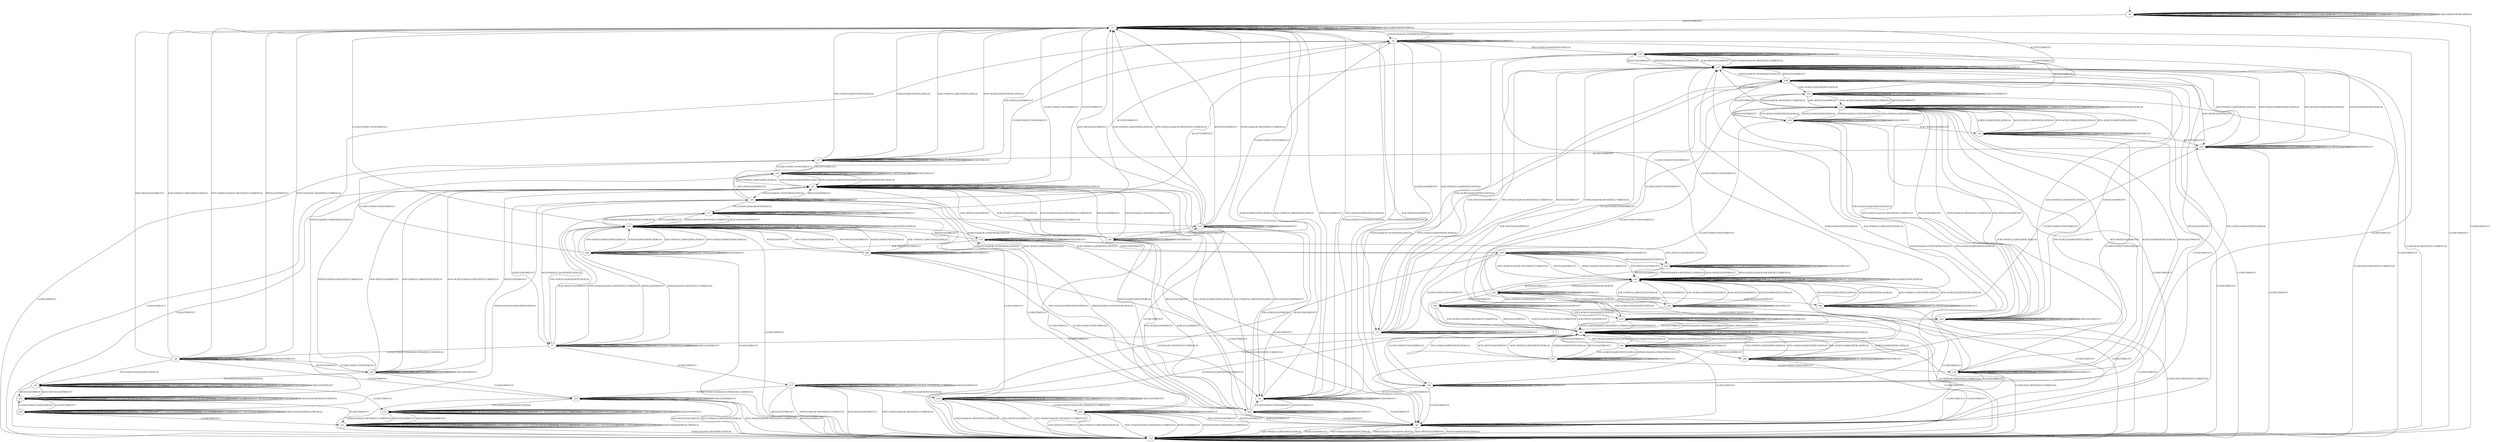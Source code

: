 digraph h13 {
s0 [label="s0"];
s1 [label="s1"];
s12 [label="s12"];
s2 [label="s2"];
s21 [label="s21"];
s3 [label="s3"];
s4 [label="s4"];
s5 [label="s5"];
s6 [label="s6"];
s16 [label="s16"];
s36 [label="s36"];
s7 [label="s7"];
s22 [label="s22"];
s23 [label="s23"];
s27 [label="s27"];
s8 [label="s8"];
s13 [label="s13"];
s17 [label="s17"];
s28 [label="s28"];
s37 [label="s37"];
s9 [label="s9"];
s14 [label="s14"];
s18 [label="s18"];
s19 [label="s19"];
s24 [label="s24"];
s29 [label="s29"];
s30 [label="s30"];
s31 [label="s31"];
s38 [label="s38"];
s51 [label="s51"];
s10 [label="s10"];
s15 [label="s15"];
s20 [label="s20"];
s26 [label="s26"];
s32 [label="s32"];
s39 [label="s39"];
s40 [label="s40"];
s49 [label="s49"];
s52 [label="s52"];
s11 [label="s11"];
s25 [label="s25"];
s33 [label="s33"];
s41 [label="s41"];
s34 [label="s34"];
s35 [label="s35"];
s42 [label="s42"];
s43 [label="s43"];
s44 [label="s44"];
s50 [label="s50"];
s53 [label="s53"];
s45 [label="s45"];
s46 [label="s46"];
s47 [label="s47"];
s48 [label="s48"];
s0 -> s0 [label="CLOSECONNECTION/TIMEOUT"];
s0 -> s0 [label="ACK+PSH(V,V,1)/RST(ZERO,ZERO,0)"];
s0 -> s0 [label="SYN+ACK(V,V,0)/RST(ZERO,ZERO,0)"];
s0 -> s0 [label="RST(V,V,0)/TIMEOUT"];
s0 -> s0 [label="ACCEPT/TIMEOUT"];
s0 -> s0 [label="FIN+ACK(V,V,0)/RST(ZERO,ZERO,0)"];
s0 -> s1 [label="LISTEN/TIMEOUT"];
s0 -> s0 [label="SYN(V,V,0)/ACK+RST(ZERO,NEXT,0)"];
s0 -> s0 [label="RCV/TIMEOUT"];
s0 -> s0 [label="ACK+RST(V,V,0)/TIMEOUT"];
s0 -> s12 [label="CLOSE/TIMEOUT"];
s0 -> s0 [label="SEND/TIMEOUT"];
s0 -> s0 [label="ACK(V,V,0)/RST(ZERO,ZERO,0)"];
s1 -> s1 [label="CLOSECONNECTION/TIMEOUT"];
s1 -> s1 [label="ACK+PSH(V,V,1)/RST(ZERO,ZERO,0)"];
s1 -> s1 [label="SYN+ACK(V,V,0)/RST(ZERO,ZERO,0)"];
s1 -> s1 [label="RST(V,V,0)/TIMEOUT"];
s1 -> s21 [label="ACCEPT/TIMEOUT"];
s1 -> s1 [label="FIN+ACK(V,V,0)/RST(ZERO,ZERO,0)"];
s1 -> s1 [label="LISTEN/TIMEOUT"];
s1 -> s2 [label="SYN(V,V,0)/ACK+SYN(FRESH,NEXT,0)"];
s1 -> s1 [label="RCV/TIMEOUT"];
s1 -> s1 [label="ACK+RST(V,V,0)/TIMEOUT"];
s1 -> s12 [label="CLOSE/TIMEOUT"];
s1 -> s1 [label="SEND/TIMEOUT"];
s1 -> s1 [label="ACK(V,V,0)/RST(ZERO,ZERO,0)"];
s12 -> s12 [label="CLOSECONNECTION/TIMEOUT"];
s12 -> s12 [label="ACK+PSH(V,V,1)/RST(ZERO,ZERO,0)"];
s12 -> s12 [label="SYN+ACK(V,V,0)/RST(ZERO,ZERO,0)"];
s12 -> s12 [label="RST(V,V,0)/TIMEOUT"];
s12 -> s12 [label="ACCEPT/TIMEOUT"];
s12 -> s12 [label="FIN+ACK(V,V,0)/RST(ZERO,ZERO,0)"];
s12 -> s12 [label="LISTEN/TIMEOUT"];
s12 -> s12 [label="SYN(V,V,0)/ACK+RST(ZERO,NEXT,0)"];
s12 -> s12 [label="RCV/TIMEOUT"];
s12 -> s12 [label="ACK+RST(V,V,0)/TIMEOUT"];
s12 -> s12 [label="CLOSE/TIMEOUT"];
s12 -> s12 [label="SEND/TIMEOUT"];
s12 -> s12 [label="ACK(V,V,0)/RST(ZERO,ZERO,0)"];
s2 -> s2 [label="CLOSECONNECTION/TIMEOUT"];
s2 -> s3 [label="ACK+PSH(V,V,1)/ACK(NEXT,NEXT,0)"];
s2 -> s4 [label="SYN+ACK(V,V,0)/RST(NEXT,ZERO,0)"];
s2 -> s1 [label="RST(V,V,0)/TIMEOUT"];
s2 -> s16 [label="ACCEPT/TIMEOUT"];
s2 -> s36 [label="FIN+ACK(V,V,0)/ACK(NEXT,NEXT,0)"];
s2 -> s2 [label="LISTEN/TIMEOUT"];
s2 -> s2 [label="SYN(V,V,0)/TIMEOUT"];
s2 -> s2 [label="RCV/TIMEOUT"];
s2 -> s5 [label="ACK+RST(V,V,0)/TIMEOUT"];
s2 -> s6 [label="CLOSE/TIMEOUT"];
s2 -> s2 [label="SEND/TIMEOUT"];
s2 -> s3 [label="ACK(V,V,0)/TIMEOUT"];
s21 -> s1 [label="CLOSECONNECTION/TIMEOUT"];
s21 -> s21 [label="ACK+PSH(V,V,1)/RST(ZERO,ZERO,0)"];
s21 -> s21 [label="SYN+ACK(V,V,0)/RST(ZERO,ZERO,0)"];
s21 -> s21 [label="RST(V,V,0)/TIMEOUT"];
s21 -> s21 [label="ACCEPT/TIMEOUT"];
s21 -> s21 [label="FIN+ACK(V,V,0)/RST(ZERO,ZERO,0)"];
s21 -> s21 [label="LISTEN/TIMEOUT"];
s21 -> s16 [label="SYN(V,V,0)/ACK+SYN(FRESH,NEXT,0)"];
s21 -> s21 [label="RCV/TIMEOUT"];
s21 -> s21 [label="ACK+RST(V,V,0)/TIMEOUT"];
s21 -> s12 [label="CLOSE/TIMEOUT"];
s21 -> s21 [label="SEND/TIMEOUT"];
s21 -> s21 [label="ACK(V,V,0)/RST(ZERO,ZERO,0)"];
s3 -> s3 [label="CLOSECONNECTION/TIMEOUT"];
s3 -> s3 [label="ACK+PSH(V,V,1)/ACK(NEXT,NEXT,0)"];
s3 -> s27 [label="SYN+ACK(V,V,0)/ACK+RST(NEXT,CURRENT,0)"];
s3 -> s27 [label="RST(V,V,0)/TIMEOUT"];
s3 -> s7 [label="ACCEPT/TIMEOUT"];
s3 -> s36 [label="FIN+ACK(V,V,0)/ACK(NEXT,NEXT,0)"];
s3 -> s3 [label="LISTEN/TIMEOUT"];
s3 -> s27 [label="SYN(V,V,0)/ACK+RST(NEXT,CURRENT,0)"];
s3 -> s3 [label="RCV/TIMEOUT"];
s3 -> s27 [label="ACK+RST(V,V,0)/TIMEOUT"];
s3 -> s12 [label="CLOSE/ACK+RST(NEXT,CURRENT,0)"];
s3 -> s3 [label="SEND/TIMEOUT"];
s3 -> s3 [label="ACK(V,V,0)/TIMEOUT"];
s4 -> s4 [label="CLOSECONNECTION/TIMEOUT"];
s4 -> s1 [label="ACK+PSH(V,V,1)/RST(NEXT,ZERO,0)"];
s4 -> s4 [label="SYN+ACK(V,V,0)/RST(NEXT,ZERO,0)"];
s4 -> s1 [label="RST(V,V,0)/TIMEOUT"];
s4 -> s22 [label="ACCEPT/TIMEOUT"];
s4 -> s1 [label="FIN+ACK(V,V,0)/RST(NEXT,ZERO,0)"];
s4 -> s4 [label="LISTEN/TIMEOUT"];
s4 -> s2 [label="SYN(V,V,0)/ACK+SYN(FRESH,NEXT,0)"];
s4 -> s4 [label="RCV/TIMEOUT"];
s4 -> s1 [label="ACK+RST(V,V,0)/TIMEOUT"];
s4 -> s6 [label="CLOSE/TIMEOUT"];
s4 -> s4 [label="SEND/TIMEOUT"];
s4 -> s1 [label="ACK(V,V,0)/RST(NEXT,ZERO,0)"];
s5 -> s5 [label="CLOSECONNECTION/TIMEOUT"];
s5 -> s1 [label="ACK+PSH(V,V,1)/RST(ZERO,ZERO,0)"];
s5 -> s1 [label="SYN+ACK(V,V,0)/RST(ZERO,ZERO,0)"];
s5 -> s5 [label="RST(V,V,0)/TIMEOUT"];
s5 -> s23 [label="ACCEPT/TIMEOUT"];
s5 -> s1 [label="FIN+ACK(V,V,0)/RST(ZERO,ZERO,0)"];
s5 -> s5 [label="LISTEN/TIMEOUT"];
s5 -> s5 [label="SYN(V,V,0)/TIMEOUT"];
s5 -> s5 [label="RCV/TIMEOUT"];
s5 -> s5 [label="ACK+RST(V,V,0)/TIMEOUT"];
s5 -> s12 [label="CLOSE/TIMEOUT"];
s5 -> s5 [label="SEND/TIMEOUT"];
s5 -> s1 [label="ACK(V,V,0)/RST(ZERO,ZERO,0)"];
s6 -> s6 [label="CLOSECONNECTION/TIMEOUT"];
s6 -> s12 [label="ACK+PSH(V,V,1)/RST(NEXT,ZERO,0)"];
s6 -> s6 [label="SYN+ACK(V,V,0)/RST(NEXT,ZERO,0)"];
s6 -> s12 [label="RST(V,V,0)/TIMEOUT"];
s6 -> s6 [label="ACCEPT/TIMEOUT"];
s6 -> s12 [label="FIN+ACK(V,V,0)/RST(NEXT,ZERO,0)"];
s6 -> s6 [label="LISTEN/TIMEOUT"];
s6 -> s12 [label="SYN(V,V,0)/ACK+RST(ZERO,NEXT,0)"];
s6 -> s6 [label="RCV/TIMEOUT"];
s6 -> s12 [label="ACK+RST(V,V,0)/TIMEOUT"];
s6 -> s6 [label="CLOSE/TIMEOUT"];
s6 -> s6 [label="SEND/TIMEOUT"];
s6 -> s12 [label="ACK(V,V,0)/RST(NEXT,ZERO,0)"];
s16 -> s2 [label="CLOSECONNECTION/TIMEOUT"];
s16 -> s7 [label="ACK+PSH(V,V,1)/ACK(NEXT,NEXT,0)"];
s16 -> s22 [label="SYN+ACK(V,V,0)/RST(NEXT,ZERO,0)"];
s16 -> s21 [label="RST(V,V,0)/TIMEOUT"];
s16 -> s16 [label="ACCEPT/TIMEOUT"];
s16 -> s17 [label="FIN+ACK(V,V,0)/ACK(NEXT,NEXT,0)"];
s16 -> s16 [label="LISTEN/TIMEOUT"];
s16 -> s16 [label="SYN(V,V,0)/TIMEOUT"];
s16 -> s16 [label="RCV/TIMEOUT"];
s16 -> s23 [label="ACK+RST(V,V,0)/TIMEOUT"];
s16 -> s6 [label="CLOSE/TIMEOUT"];
s16 -> s16 [label="SEND/TIMEOUT"];
s16 -> s7 [label="ACK(V,V,0)/TIMEOUT"];
s36 -> s36 [label="CLOSECONNECTION/TIMEOUT"];
s36 -> s36 [label="ACK+PSH(V,V,1)/ACK(NEXT,NEXT,0)"];
s36 -> s27 [label="SYN+ACK(V,V,0)/ACK+RST(NEXT,CURRENT,0)"];
s36 -> s27 [label="RST(V,V,0)/TIMEOUT"];
s36 -> s17 [label="ACCEPT/TIMEOUT"];
s36 -> s36 [label="FIN+ACK(V,V,0)/ACK(NEXT,NEXT,0)"];
s36 -> s36 [label="LISTEN/TIMEOUT"];
s36 -> s27 [label="SYN(V,V,0)/ACK+RST(NEXT,CURRENT,0)"];
s36 -> s36 [label="RCV/TIMEOUT"];
s36 -> s27 [label="ACK+RST(V,V,0)/TIMEOUT"];
s36 -> s12 [label="CLOSE/ACK+RST(NEXT,CURRENT,0)"];
s36 -> s36 [label="SEND/TIMEOUT"];
s36 -> s36 [label="ACK(V,V,0)/TIMEOUT"];
s7 -> s8 [label="CLOSECONNECTION/ACK+FIN(NEXT,CURRENT,0)"];
s7 -> s7 [label="ACK+PSH(V,V,1)/ACK(NEXT,NEXT,0)"];
s7 -> s37 [label="SYN+ACK(V,V,0)/ACK+RST(NEXT,CURRENT,0)"];
s7 -> s37 [label="RST(V,V,0)/TIMEOUT"];
s7 -> s7 [label="ACCEPT/TIMEOUT"];
s7 -> s17 [label="FIN+ACK(V,V,0)/ACK(NEXT,NEXT,0)"];
s7 -> s7 [label="LISTEN/TIMEOUT"];
s7 -> s37 [label="SYN(V,V,0)/ACK+RST(NEXT,CURRENT,0)"];
s7 -> s7 [label="RCV/TIMEOUT"];
s7 -> s37 [label="ACK+RST(V,V,0)/TIMEOUT"];
s7 -> s13 [label="CLOSE/TIMEOUT"];
s7 -> s7 [label="SEND/ACK+PSH(NEXT,CURRENT,1)"];
s7 -> s7 [label="ACK(V,V,0)/TIMEOUT"];
s22 -> s4 [label="CLOSECONNECTION/TIMEOUT"];
s22 -> s21 [label="ACK+PSH(V,V,1)/RST(NEXT,ZERO,0)"];
s22 -> s22 [label="SYN+ACK(V,V,0)/RST(NEXT,ZERO,0)"];
s22 -> s21 [label="RST(V,V,0)/TIMEOUT"];
s22 -> s22 [label="ACCEPT/TIMEOUT"];
s22 -> s21 [label="FIN+ACK(V,V,0)/RST(NEXT,ZERO,0)"];
s22 -> s22 [label="LISTEN/TIMEOUT"];
s22 -> s16 [label="SYN(V,V,0)/ACK+SYN(FRESH,NEXT,0)"];
s22 -> s22 [label="RCV/TIMEOUT"];
s22 -> s21 [label="ACK+RST(V,V,0)/TIMEOUT"];
s22 -> s6 [label="CLOSE/TIMEOUT"];
s22 -> s22 [label="SEND/TIMEOUT"];
s22 -> s21 [label="ACK(V,V,0)/RST(NEXT,ZERO,0)"];
s23 -> s5 [label="CLOSECONNECTION/TIMEOUT"];
s23 -> s21 [label="ACK+PSH(V,V,1)/RST(ZERO,ZERO,0)"];
s23 -> s21 [label="SYN+ACK(V,V,0)/RST(ZERO,ZERO,0)"];
s23 -> s23 [label="RST(V,V,0)/TIMEOUT"];
s23 -> s23 [label="ACCEPT/TIMEOUT"];
s23 -> s21 [label="FIN+ACK(V,V,0)/RST(ZERO,ZERO,0)"];
s23 -> s23 [label="LISTEN/TIMEOUT"];
s23 -> s23 [label="SYN(V,V,0)/TIMEOUT"];
s23 -> s23 [label="RCV/TIMEOUT"];
s23 -> s23 [label="ACK+RST(V,V,0)/TIMEOUT"];
s23 -> s12 [label="CLOSE/TIMEOUT"];
s23 -> s23 [label="SEND/TIMEOUT"];
s23 -> s21 [label="ACK(V,V,0)/RST(ZERO,ZERO,0)"];
s27 -> s27 [label="CLOSECONNECTION/TIMEOUT"];
s27 -> s27 [label="ACK+PSH(V,V,1)/RST(ZERO,ZERO,0)"];
s27 -> s27 [label="SYN+ACK(V,V,0)/RST(ZERO,ZERO,0)"];
s27 -> s27 [label="RST(V,V,0)/TIMEOUT"];
s27 -> s1 [label="ACCEPT/TIMEOUT"];
s27 -> s27 [label="FIN+ACK(V,V,0)/RST(ZERO,ZERO,0)"];
s27 -> s27 [label="LISTEN/TIMEOUT"];
s27 -> s28 [label="SYN(V,V,0)/ACK+SYN(FRESH,NEXT,0)"];
s27 -> s27 [label="RCV/TIMEOUT"];
s27 -> s27 [label="ACK+RST(V,V,0)/TIMEOUT"];
s27 -> s12 [label="CLOSE/TIMEOUT"];
s27 -> s27 [label="SEND/TIMEOUT"];
s27 -> s27 [label="ACK(V,V,0)/RST(ZERO,ZERO,0)"];
s8 -> s8 [label="CLOSECONNECTION/TIMEOUT"];
s8 -> s1 [label="ACK+PSH(V,V,1)/RST(NEXT,ZERO,0)"];
s8 -> s1 [label="SYN+ACK(V,V,0)/ACK+RST(NEXT,CURRENT,0)"];
s8 -> s1 [label="RST(V,V,0)/TIMEOUT"];
s8 -> s24 [label="ACCEPT/TIMEOUT"];
s8 -> s9 [label="FIN+ACK(V,V,0)/ACK(NEXT,NEXT,0)"];
s8 -> s8 [label="LISTEN/TIMEOUT"];
s8 -> s1 [label="SYN(V,V,0)/ACK+RST(NEXT,CURRENT,0)"];
s8 -> s8 [label="RCV/TIMEOUT"];
s8 -> s1 [label="ACK+RST(V,V,0)/TIMEOUT"];
s8 -> s14 [label="CLOSE/TIMEOUT"];
s8 -> s8 [label="SEND/TIMEOUT"];
s8 -> s8 [label="ACK(V,V,0)/TIMEOUT"];
s13 -> s14 [label="CLOSECONNECTION/ACK+FIN(NEXT,CURRENT,0)"];
s13 -> s13 [label="ACK+PSH(V,V,1)/ACK(NEXT,NEXT,0)"];
s13 -> s12 [label="SYN+ACK(V,V,0)/ACK+RST(NEXT,CURRENT,0)"];
s13 -> s12 [label="RST(V,V,0)/TIMEOUT"];
s13 -> s13 [label="ACCEPT/TIMEOUT"];
s13 -> s18 [label="FIN+ACK(V,V,0)/ACK(NEXT,NEXT,0)"];
s13 -> s13 [label="LISTEN/TIMEOUT"];
s13 -> s12 [label="SYN(V,V,0)/ACK+RST(NEXT,CURRENT,0)"];
s13 -> s13 [label="RCV/TIMEOUT"];
s13 -> s12 [label="ACK+RST(V,V,0)/TIMEOUT"];
s13 -> s13 [label="CLOSE/TIMEOUT"];
s13 -> s13 [label="SEND/ACK+PSH(NEXT,CURRENT,1)"];
s13 -> s13 [label="ACK(V,V,0)/TIMEOUT"];
s17 -> s19 [label="CLOSECONNECTION/ACK+FIN(NEXT,CURRENT,0)"];
s17 -> s17 [label="ACK+PSH(V,V,1)/ACK(NEXT,NEXT,0)"];
s17 -> s37 [label="SYN+ACK(V,V,0)/ACK+RST(NEXT,CURRENT,0)"];
s17 -> s37 [label="RST(V,V,0)/TIMEOUT"];
s17 -> s17 [label="ACCEPT/TIMEOUT"];
s17 -> s17 [label="FIN+ACK(V,V,0)/ACK(NEXT,NEXT,0)"];
s17 -> s17 [label="LISTEN/TIMEOUT"];
s17 -> s37 [label="SYN(V,V,0)/ACK+RST(NEXT,CURRENT,0)"];
s17 -> s17 [label="RCV/TIMEOUT"];
s17 -> s37 [label="ACK+RST(V,V,0)/TIMEOUT"];
s17 -> s18 [label="CLOSE/TIMEOUT"];
s17 -> s17 [label="SEND/ACK+PSH(NEXT,CURRENT,1)"];
s17 -> s17 [label="ACK(V,V,0)/TIMEOUT"];
s28 -> s28 [label="CLOSECONNECTION/TIMEOUT"];
s28 -> s29 [label="ACK+PSH(V,V,1)/ACK(NEXT,NEXT,0)"];
s28 -> s30 [label="SYN+ACK(V,V,0)/RST(NEXT,ZERO,0)"];
s28 -> s27 [label="RST(V,V,0)/TIMEOUT"];
s28 -> s2 [label="ACCEPT/TIMEOUT"];
s28 -> s51 [label="FIN+ACK(V,V,0)/ACK(NEXT,NEXT,0)"];
s28 -> s28 [label="LISTEN/TIMEOUT"];
s28 -> s28 [label="SYN(V,V,0)/TIMEOUT"];
s28 -> s28 [label="RCV/TIMEOUT"];
s28 -> s31 [label="ACK+RST(V,V,0)/TIMEOUT"];
s28 -> s6 [label="CLOSE/TIMEOUT"];
s28 -> s28 [label="SEND/TIMEOUT"];
s28 -> s29 [label="ACK(V,V,0)/TIMEOUT"];
s37 -> s1 [label="CLOSECONNECTION/TIMEOUT"];
s37 -> s37 [label="ACK+PSH(V,V,1)/RST(ZERO,ZERO,0)"];
s37 -> s37 [label="SYN+ACK(V,V,0)/RST(ZERO,ZERO,0)"];
s37 -> s37 [label="RST(V,V,0)/TIMEOUT"];
s37 -> s37 [label="ACCEPT/TIMEOUT"];
s37 -> s37 [label="FIN+ACK(V,V,0)/RST(ZERO,ZERO,0)"];
s37 -> s37 [label="LISTEN/TIMEOUT"];
s37 -> s38 [label="SYN(V,V,0)/ACK+SYN(FRESH,NEXT,0)"];
s37 -> s37 [label="RCV/TIMEOUT"];
s37 -> s37 [label="ACK+RST(V,V,0)/TIMEOUT"];
s37 -> s12 [label="CLOSE/TIMEOUT"];
s37 -> s37 [label="SEND/TIMEOUT"];
s37 -> s37 [label="ACK(V,V,0)/RST(ZERO,ZERO,0)"];
s9 -> s9 [label="CLOSECONNECTION/TIMEOUT"];
s9 -> s9 [label="ACK+PSH(V,V,1)/ACK(NEXT,CURRENT,0)"];
s9 -> s9 [label="SYN+ACK(V,V,0)/ACK(NEXT,CURRENT,0)"];
s9 -> s10 [label="RST(V,V,0)/TIMEOUT"];
s9 -> s9 [label="ACCEPT/TIMEOUT"];
s9 -> s9 [label="FIN+ACK(V,V,0)/ACK(NEXT,CURRENT,0)"];
s9 -> s9 [label="LISTEN/TIMEOUT"];
s9 -> s9 [label="SYN(V,V,0)/TIMEOUT"];
s9 -> s9 [label="RCV/TIMEOUT"];
s9 -> s10 [label="ACK+RST(V,V,0)/TIMEOUT"];
s9 -> s15 [label="CLOSE/TIMEOUT"];
s9 -> s9 [label="SEND/TIMEOUT"];
s9 -> s9 [label="ACK(V,V,0)/TIMEOUT"];
s14 -> s14 [label="CLOSECONNECTION/TIMEOUT"];
s14 -> s12 [label="ACK+PSH(V,V,1)/RST(NEXT,ZERO,0)"];
s14 -> s12 [label="SYN+ACK(V,V,0)/ACK+RST(NEXT,CURRENT,0)"];
s14 -> s12 [label="RST(V,V,0)/TIMEOUT"];
s14 -> s14 [label="ACCEPT/TIMEOUT"];
s14 -> s15 [label="FIN+ACK(V,V,0)/ACK(NEXT,NEXT,0)"];
s14 -> s14 [label="LISTEN/TIMEOUT"];
s14 -> s12 [label="SYN(V,V,0)/ACK+RST(NEXT,CURRENT,0)"];
s14 -> s14 [label="RCV/TIMEOUT"];
s14 -> s12 [label="ACK+RST(V,V,0)/TIMEOUT"];
s14 -> s14 [label="CLOSE/TIMEOUT"];
s14 -> s14 [label="SEND/TIMEOUT"];
s14 -> s14 [label="ACK(V,V,0)/TIMEOUT"];
s18 -> s20 [label="CLOSECONNECTION/ACK+FIN(NEXT,CURRENT,0)"];
s18 -> s18 [label="ACK+PSH(V,V,1)/ACK(NEXT,NEXT,0)"];
s18 -> s12 [label="SYN+ACK(V,V,0)/ACK+RST(NEXT,CURRENT,0)"];
s18 -> s12 [label="RST(V,V,0)/TIMEOUT"];
s18 -> s18 [label="ACCEPT/TIMEOUT"];
s18 -> s18 [label="FIN+ACK(V,V,0)/ACK(NEXT,NEXT,0)"];
s18 -> s18 [label="LISTEN/TIMEOUT"];
s18 -> s12 [label="SYN(V,V,0)/ACK+RST(NEXT,CURRENT,0)"];
s18 -> s18 [label="RCV/TIMEOUT"];
s18 -> s12 [label="ACK+RST(V,V,0)/TIMEOUT"];
s18 -> s18 [label="CLOSE/TIMEOUT"];
s18 -> s18 [label="SEND/ACK+PSH(NEXT,CURRENT,1)"];
s18 -> s18 [label="ACK(V,V,0)/TIMEOUT"];
s19 -> s19 [label="CLOSECONNECTION/TIMEOUT"];
s19 -> s1 [label="ACK+PSH(V,V,1)/RST(NEXT,ZERO,0)"];
s19 -> s1 [label="SYN+ACK(V,V,0)/ACK+RST(NEXT,CURRENT,0)"];
s19 -> s1 [label="RST(V,V,0)/TIMEOUT"];
s19 -> s26 [label="ACCEPT/TIMEOUT"];
s19 -> s4 [label="FIN+ACK(V,V,0)/TIMEOUT"];
s19 -> s19 [label="LISTEN/TIMEOUT"];
s19 -> s1 [label="SYN(V,V,0)/ACK+RST(NEXT,CURRENT,0)"];
s19 -> s19 [label="RCV/TIMEOUT"];
s19 -> s1 [label="ACK+RST(V,V,0)/TIMEOUT"];
s19 -> s20 [label="CLOSE/TIMEOUT"];
s19 -> s19 [label="SEND/TIMEOUT"];
s19 -> s4 [label="ACK(V,V,0)/TIMEOUT"];
s24 -> s8 [label="CLOSECONNECTION/TIMEOUT"];
s24 -> s21 [label="ACK+PSH(V,V,1)/RST(NEXT,ZERO,0)"];
s24 -> s21 [label="SYN+ACK(V,V,0)/ACK+RST(NEXT,CURRENT,0)"];
s24 -> s21 [label="RST(V,V,0)/TIMEOUT"];
s24 -> s24 [label="ACCEPT/TIMEOUT"];
s24 -> s9 [label="FIN+ACK(V,V,0)/ACK(NEXT,NEXT,0)"];
s24 -> s24 [label="LISTEN/TIMEOUT"];
s24 -> s21 [label="SYN(V,V,0)/ACK+RST(NEXT,CURRENT,0)"];
s24 -> s24 [label="RCV/TIMEOUT"];
s24 -> s21 [label="ACK+RST(V,V,0)/TIMEOUT"];
s24 -> s14 [label="CLOSE/TIMEOUT"];
s24 -> s24 [label="SEND/TIMEOUT"];
s24 -> s24 [label="ACK(V,V,0)/TIMEOUT"];
s29 -> s29 [label="CLOSECONNECTION/TIMEOUT"];
s29 -> s29 [label="ACK+PSH(V,V,1)/ACK(NEXT,NEXT,0)"];
s29 -> s32 [label="SYN+ACK(V,V,0)/ACK+RST(NEXT,CURRENT,0)"];
s29 -> s32 [label="RST(V,V,0)/TIMEOUT"];
s29 -> s3 [label="ACCEPT/TIMEOUT"];
s29 -> s51 [label="FIN+ACK(V,V,0)/ACK(NEXT,NEXT,0)"];
s29 -> s29 [label="LISTEN/TIMEOUT"];
s29 -> s32 [label="SYN(V,V,0)/ACK+RST(NEXT,CURRENT,0)"];
s29 -> s29 [label="RCV/TIMEOUT"];
s29 -> s32 [label="ACK+RST(V,V,0)/TIMEOUT"];
s29 -> s12 [label="CLOSE/ACK+RST(NEXT,CURRENT,0)"];
s29 -> s29 [label="SEND/TIMEOUT"];
s29 -> s29 [label="ACK(V,V,0)/TIMEOUT"];
s30 -> s30 [label="CLOSECONNECTION/TIMEOUT"];
s30 -> s27 [label="ACK+PSH(V,V,1)/RST(NEXT,ZERO,0)"];
s30 -> s30 [label="SYN+ACK(V,V,0)/RST(NEXT,ZERO,0)"];
s30 -> s27 [label="RST(V,V,0)/TIMEOUT"];
s30 -> s4 [label="ACCEPT/TIMEOUT"];
s30 -> s27 [label="FIN+ACK(V,V,0)/RST(NEXT,ZERO,0)"];
s30 -> s30 [label="LISTEN/TIMEOUT"];
s30 -> s28 [label="SYN(V,V,0)/ACK+SYN(FRESH,NEXT,0)"];
s30 -> s30 [label="RCV/TIMEOUT"];
s30 -> s27 [label="ACK+RST(V,V,0)/TIMEOUT"];
s30 -> s6 [label="CLOSE/TIMEOUT"];
s30 -> s30 [label="SEND/TIMEOUT"];
s30 -> s27 [label="ACK(V,V,0)/RST(NEXT,ZERO,0)"];
s31 -> s31 [label="CLOSECONNECTION/TIMEOUT"];
s31 -> s27 [label="ACK+PSH(V,V,1)/RST(ZERO,ZERO,0)"];
s31 -> s27 [label="SYN+ACK(V,V,0)/RST(ZERO,ZERO,0)"];
s31 -> s31 [label="RST(V,V,0)/TIMEOUT"];
s31 -> s5 [label="ACCEPT/TIMEOUT"];
s31 -> s27 [label="FIN+ACK(V,V,0)/RST(ZERO,ZERO,0)"];
s31 -> s31 [label="LISTEN/TIMEOUT"];
s31 -> s31 [label="SYN(V,V,0)/TIMEOUT"];
s31 -> s31 [label="RCV/TIMEOUT"];
s31 -> s31 [label="ACK+RST(V,V,0)/TIMEOUT"];
s31 -> s12 [label="CLOSE/TIMEOUT"];
s31 -> s31 [label="SEND/TIMEOUT"];
s31 -> s27 [label="ACK(V,V,0)/RST(ZERO,ZERO,0)"];
s38 -> s2 [label="CLOSECONNECTION/TIMEOUT"];
s38 -> s39 [label="ACK+PSH(V,V,1)/ACK(NEXT,NEXT,0)"];
s38 -> s40 [label="SYN+ACK(V,V,0)/RST(NEXT,ZERO,0)"];
s38 -> s37 [label="RST(V,V,0)/TIMEOUT"];
s38 -> s38 [label="ACCEPT/TIMEOUT"];
s38 -> s52 [label="FIN+ACK(V,V,0)/ACK(NEXT,NEXT,0)"];
s38 -> s38 [label="LISTEN/TIMEOUT"];
s38 -> s38 [label="SYN(V,V,0)/TIMEOUT"];
s38 -> s38 [label="RCV/TIMEOUT"];
s38 -> s49 [label="ACK+RST(V,V,0)/TIMEOUT"];
s38 -> s6 [label="CLOSE/TIMEOUT"];
s38 -> s38 [label="SEND/TIMEOUT"];
s38 -> s39 [label="ACK(V,V,0)/TIMEOUT"];
s51 -> s51 [label="CLOSECONNECTION/TIMEOUT"];
s51 -> s51 [label="ACK+PSH(V,V,1)/ACK(NEXT,NEXT,0)"];
s51 -> s32 [label="SYN+ACK(V,V,0)/ACK+RST(NEXT,CURRENT,0)"];
s51 -> s32 [label="RST(V,V,0)/TIMEOUT"];
s51 -> s36 [label="ACCEPT/TIMEOUT"];
s51 -> s51 [label="FIN+ACK(V,V,0)/ACK(NEXT,NEXT,0)"];
s51 -> s51 [label="LISTEN/TIMEOUT"];
s51 -> s32 [label="SYN(V,V,0)/ACK+RST(NEXT,CURRENT,0)"];
s51 -> s51 [label="RCV/TIMEOUT"];
s51 -> s32 [label="ACK+RST(V,V,0)/TIMEOUT"];
s51 -> s12 [label="CLOSE/ACK+RST(NEXT,CURRENT,0)"];
s51 -> s51 [label="SEND/TIMEOUT"];
s51 -> s51 [label="ACK(V,V,0)/TIMEOUT"];
s10 -> s10 [label="CLOSECONNECTION/TIMEOUT"];
s10 -> s10 [label="ACK+PSH(V,V,1)/ACK(FRESH,FRESH,0)"];
s10 -> s10 [label="SYN+ACK(V,V,0)/ACK(FRESH,FRESH,0)"];
s10 -> s10 [label="RST(V,V,0)/TIMEOUT"];
s10 -> s25 [label="ACCEPT/TIMEOUT"];
s10 -> s10 [label="FIN+ACK(V,V,0)/ACK(FRESH,FRESH,0)"];
s10 -> s10 [label="LISTEN/TIMEOUT"];
s10 -> s2 [label="SYN(V,V,0)/ACK+SYN(FRESH,NEXT,0)"];
s10 -> s10 [label="RCV/TIMEOUT"];
s10 -> s10 [label="ACK+RST(V,V,0)/TIMEOUT"];
s10 -> s11 [label="CLOSE/TIMEOUT"];
s10 -> s10 [label="SEND/TIMEOUT"];
s10 -> s10 [label="ACK(V,V,0)/ACK(FRESH,FRESH,0)"];
s15 -> s15 [label="CLOSECONNECTION/TIMEOUT"];
s15 -> s15 [label="ACK+PSH(V,V,1)/ACK(NEXT,CURRENT,0)"];
s15 -> s15 [label="SYN+ACK(V,V,0)/ACK(NEXT,CURRENT,0)"];
s15 -> s11 [label="RST(V,V,0)/TIMEOUT"];
s15 -> s15 [label="ACCEPT/TIMEOUT"];
s15 -> s15 [label="FIN+ACK(V,V,0)/ACK(NEXT,CURRENT,0)"];
s15 -> s15 [label="LISTEN/TIMEOUT"];
s15 -> s15 [label="SYN(V,V,0)/TIMEOUT"];
s15 -> s15 [label="RCV/TIMEOUT"];
s15 -> s11 [label="ACK+RST(V,V,0)/TIMEOUT"];
s15 -> s15 [label="CLOSE/TIMEOUT"];
s15 -> s15 [label="SEND/TIMEOUT"];
s15 -> s15 [label="ACK(V,V,0)/TIMEOUT"];
s20 -> s20 [label="CLOSECONNECTION/TIMEOUT"];
s20 -> s12 [label="ACK+PSH(V,V,1)/RST(NEXT,ZERO,0)"];
s20 -> s12 [label="SYN+ACK(V,V,0)/ACK+RST(NEXT,CURRENT,0)"];
s20 -> s12 [label="RST(V,V,0)/TIMEOUT"];
s20 -> s20 [label="ACCEPT/TIMEOUT"];
s20 -> s6 [label="FIN+ACK(V,V,0)/TIMEOUT"];
s20 -> s20 [label="LISTEN/TIMEOUT"];
s20 -> s12 [label="SYN(V,V,0)/ACK+RST(NEXT,CURRENT,0)"];
s20 -> s20 [label="RCV/TIMEOUT"];
s20 -> s12 [label="ACK+RST(V,V,0)/TIMEOUT"];
s20 -> s20 [label="CLOSE/TIMEOUT"];
s20 -> s20 [label="SEND/TIMEOUT"];
s20 -> s6 [label="ACK(V,V,0)/TIMEOUT"];
s26 -> s19 [label="CLOSECONNECTION/TIMEOUT"];
s26 -> s21 [label="ACK+PSH(V,V,1)/RST(NEXT,ZERO,0)"];
s26 -> s21 [label="SYN+ACK(V,V,0)/ACK+RST(NEXT,CURRENT,0)"];
s26 -> s21 [label="RST(V,V,0)/TIMEOUT"];
s26 -> s26 [label="ACCEPT/TIMEOUT"];
s26 -> s22 [label="FIN+ACK(V,V,0)/TIMEOUT"];
s26 -> s26 [label="LISTEN/TIMEOUT"];
s26 -> s21 [label="SYN(V,V,0)/ACK+RST(NEXT,CURRENT,0)"];
s26 -> s26 [label="RCV/TIMEOUT"];
s26 -> s21 [label="ACK+RST(V,V,0)/TIMEOUT"];
s26 -> s20 [label="CLOSE/TIMEOUT"];
s26 -> s26 [label="SEND/TIMEOUT"];
s26 -> s22 [label="ACK(V,V,0)/TIMEOUT"];
s32 -> s32 [label="CLOSECONNECTION/TIMEOUT"];
s32 -> s32 [label="ACK+PSH(V,V,1)/RST(ZERO,ZERO,0)"];
s32 -> s32 [label="SYN+ACK(V,V,0)/RST(ZERO,ZERO,0)"];
s32 -> s32 [label="RST(V,V,0)/TIMEOUT"];
s32 -> s27 [label="ACCEPT/TIMEOUT"];
s32 -> s32 [label="FIN+ACK(V,V,0)/RST(ZERO,ZERO,0)"];
s32 -> s32 [label="LISTEN/TIMEOUT"];
s32 -> s33 [label="SYN(V,V,0)/ACK+SYN(FRESH,NEXT,0)"];
s32 -> s32 [label="RCV/TIMEOUT"];
s32 -> s32 [label="ACK+RST(V,V,0)/TIMEOUT"];
s32 -> s12 [label="CLOSE/TIMEOUT"];
s32 -> s32 [label="SEND/TIMEOUT"];
s32 -> s32 [label="ACK(V,V,0)/RST(ZERO,ZERO,0)"];
s39 -> s3 [label="CLOSECONNECTION/TIMEOUT"];
s39 -> s39 [label="ACK+PSH(V,V,1)/ACK(NEXT,NEXT,0)"];
s39 -> s41 [label="SYN+ACK(V,V,0)/ACK+RST(NEXT,CURRENT,0)"];
s39 -> s41 [label="RST(V,V,0)/TIMEOUT"];
s39 -> s39 [label="ACCEPT/TIMEOUT"];
s39 -> s52 [label="FIN+ACK(V,V,0)/ACK(NEXT,NEXT,0)"];
s39 -> s39 [label="LISTEN/TIMEOUT"];
s39 -> s41 [label="SYN(V,V,0)/ACK+RST(NEXT,CURRENT,0)"];
s39 -> s39 [label="RCV/TIMEOUT"];
s39 -> s41 [label="ACK+RST(V,V,0)/TIMEOUT"];
s39 -> s12 [label="CLOSE/ACK+RST(NEXT,CURRENT,0)"];
s39 -> s39 [label="SEND/TIMEOUT"];
s39 -> s39 [label="ACK(V,V,0)/TIMEOUT"];
s40 -> s4 [label="CLOSECONNECTION/TIMEOUT"];
s40 -> s37 [label="ACK+PSH(V,V,1)/RST(NEXT,ZERO,0)"];
s40 -> s40 [label="SYN+ACK(V,V,0)/RST(NEXT,ZERO,0)"];
s40 -> s37 [label="RST(V,V,0)/TIMEOUT"];
s40 -> s40 [label="ACCEPT/TIMEOUT"];
s40 -> s37 [label="FIN+ACK(V,V,0)/RST(NEXT,ZERO,0)"];
s40 -> s40 [label="LISTEN/TIMEOUT"];
s40 -> s38 [label="SYN(V,V,0)/ACK+SYN(FRESH,NEXT,0)"];
s40 -> s40 [label="RCV/TIMEOUT"];
s40 -> s37 [label="ACK+RST(V,V,0)/TIMEOUT"];
s40 -> s6 [label="CLOSE/TIMEOUT"];
s40 -> s40 [label="SEND/TIMEOUT"];
s40 -> s37 [label="ACK(V,V,0)/RST(NEXT,ZERO,0)"];
s49 -> s5 [label="CLOSECONNECTION/TIMEOUT"];
s49 -> s37 [label="ACK+PSH(V,V,1)/RST(ZERO,ZERO,0)"];
s49 -> s37 [label="SYN+ACK(V,V,0)/RST(ZERO,ZERO,0)"];
s49 -> s49 [label="RST(V,V,0)/TIMEOUT"];
s49 -> s49 [label="ACCEPT/TIMEOUT"];
s49 -> s37 [label="FIN+ACK(V,V,0)/RST(ZERO,ZERO,0)"];
s49 -> s49 [label="LISTEN/TIMEOUT"];
s49 -> s49 [label="SYN(V,V,0)/TIMEOUT"];
s49 -> s49 [label="RCV/TIMEOUT"];
s49 -> s49 [label="ACK+RST(V,V,0)/TIMEOUT"];
s49 -> s12 [label="CLOSE/TIMEOUT"];
s49 -> s49 [label="SEND/TIMEOUT"];
s49 -> s37 [label="ACK(V,V,0)/RST(ZERO,ZERO,0)"];
s52 -> s36 [label="CLOSECONNECTION/TIMEOUT"];
s52 -> s52 [label="ACK+PSH(V,V,1)/ACK(NEXT,NEXT,0)"];
s52 -> s41 [label="SYN+ACK(V,V,0)/ACK+RST(NEXT,CURRENT,0)"];
s52 -> s41 [label="RST(V,V,0)/TIMEOUT"];
s52 -> s52 [label="ACCEPT/TIMEOUT"];
s52 -> s52 [label="FIN+ACK(V,V,0)/ACK(NEXT,NEXT,0)"];
s52 -> s52 [label="LISTEN/TIMEOUT"];
s52 -> s41 [label="SYN(V,V,0)/ACK+RST(NEXT,CURRENT,0)"];
s52 -> s52 [label="RCV/TIMEOUT"];
s52 -> s41 [label="ACK+RST(V,V,0)/TIMEOUT"];
s52 -> s12 [label="CLOSE/ACK+RST(NEXT,CURRENT,0)"];
s52 -> s52 [label="SEND/TIMEOUT"];
s52 -> s52 [label="ACK(V,V,0)/TIMEOUT"];
s11 -> s11 [label="CLOSECONNECTION/TIMEOUT"];
s11 -> s11 [label="ACK+PSH(V,V,1)/ACK(FRESH,FRESH,0)"];
s11 -> s11 [label="SYN+ACK(V,V,0)/ACK(FRESH,FRESH,0)"];
s11 -> s11 [label="RST(V,V,0)/TIMEOUT"];
s11 -> s11 [label="ACCEPT/TIMEOUT"];
s11 -> s11 [label="FIN+ACK(V,V,0)/ACK(FRESH,FRESH,0)"];
s11 -> s11 [label="LISTEN/TIMEOUT"];
s11 -> s12 [label="SYN(V,V,0)/ACK+RST(ZERO,NEXT,0)"];
s11 -> s11 [label="RCV/TIMEOUT"];
s11 -> s11 [label="ACK+RST(V,V,0)/TIMEOUT"];
s11 -> s11 [label="CLOSE/TIMEOUT"];
s11 -> s11 [label="SEND/TIMEOUT"];
s11 -> s11 [label="ACK(V,V,0)/ACK(FRESH,FRESH,0)"];
s25 -> s10 [label="CLOSECONNECTION/TIMEOUT"];
s25 -> s25 [label="ACK+PSH(V,V,1)/ACK(FRESH,FRESH,0)"];
s25 -> s25 [label="SYN+ACK(V,V,0)/ACK(FRESH,FRESH,0)"];
s25 -> s25 [label="RST(V,V,0)/TIMEOUT"];
s25 -> s25 [label="ACCEPT/TIMEOUT"];
s25 -> s25 [label="FIN+ACK(V,V,0)/ACK(FRESH,FRESH,0)"];
s25 -> s25 [label="LISTEN/TIMEOUT"];
s25 -> s16 [label="SYN(V,V,0)/ACK+SYN(FRESH,NEXT,0)"];
s25 -> s25 [label="RCV/TIMEOUT"];
s25 -> s25 [label="ACK+RST(V,V,0)/TIMEOUT"];
s25 -> s11 [label="CLOSE/TIMEOUT"];
s25 -> s25 [label="SEND/TIMEOUT"];
s25 -> s25 [label="ACK(V,V,0)/ACK(FRESH,FRESH,0)"];
s33 -> s33 [label="CLOSECONNECTION/TIMEOUT"];
s33 -> s32 [label="ACK+PSH(V,V,1)/RST(NEXT,ZERO,0)"];
s33 -> s34 [label="SYN+ACK(V,V,0)/RST(NEXT,ZERO,0)"];
s33 -> s32 [label="RST(V,V,0)/TIMEOUT"];
s33 -> s28 [label="ACCEPT/TIMEOUT"];
s33 -> s32 [label="FIN+ACK(V,V,0)/RST(NEXT,ZERO,0)"];
s33 -> s33 [label="LISTEN/TIMEOUT"];
s33 -> s33 [label="SYN(V,V,0)/TIMEOUT"];
s33 -> s33 [label="RCV/TIMEOUT"];
s33 -> s35 [label="ACK+RST(V,V,0)/TIMEOUT"];
s33 -> s6 [label="CLOSE/TIMEOUT"];
s33 -> s33 [label="SEND/TIMEOUT"];
s33 -> s32 [label="ACK(V,V,0)/RST(NEXT,ZERO,0)"];
s41 -> s27 [label="CLOSECONNECTION/TIMEOUT"];
s41 -> s41 [label="ACK+PSH(V,V,1)/RST(ZERO,ZERO,0)"];
s41 -> s41 [label="SYN+ACK(V,V,0)/RST(ZERO,ZERO,0)"];
s41 -> s41 [label="RST(V,V,0)/TIMEOUT"];
s41 -> s41 [label="ACCEPT/TIMEOUT"];
s41 -> s41 [label="FIN+ACK(V,V,0)/RST(ZERO,ZERO,0)"];
s41 -> s41 [label="LISTEN/TIMEOUT"];
s41 -> s42 [label="SYN(V,V,0)/ACK+SYN(FRESH,NEXT,0)"];
s41 -> s41 [label="RCV/TIMEOUT"];
s41 -> s41 [label="ACK+RST(V,V,0)/TIMEOUT"];
s41 -> s12 [label="CLOSE/TIMEOUT"];
s41 -> s41 [label="SEND/TIMEOUT"];
s41 -> s41 [label="ACK(V,V,0)/RST(ZERO,ZERO,0)"];
s34 -> s34 [label="CLOSECONNECTION/TIMEOUT"];
s34 -> s32 [label="ACK+PSH(V,V,1)/RST(NEXT,ZERO,0)"];
s34 -> s34 [label="SYN+ACK(V,V,0)/RST(NEXT,ZERO,0)"];
s34 -> s32 [label="RST(V,V,0)/TIMEOUT"];
s34 -> s30 [label="ACCEPT/TIMEOUT"];
s34 -> s32 [label="FIN+ACK(V,V,0)/RST(NEXT,ZERO,0)"];
s34 -> s34 [label="LISTEN/TIMEOUT"];
s34 -> s33 [label="SYN(V,V,0)/ACK+SYN(FRESH,NEXT,0)"];
s34 -> s34 [label="RCV/TIMEOUT"];
s34 -> s32 [label="ACK+RST(V,V,0)/TIMEOUT"];
s34 -> s6 [label="CLOSE/TIMEOUT"];
s34 -> s34 [label="SEND/TIMEOUT"];
s34 -> s32 [label="ACK(V,V,0)/RST(NEXT,ZERO,0)"];
s35 -> s35 [label="CLOSECONNECTION/TIMEOUT"];
s35 -> s32 [label="ACK+PSH(V,V,1)/RST(ZERO,ZERO,0)"];
s35 -> s32 [label="SYN+ACK(V,V,0)/RST(ZERO,ZERO,0)"];
s35 -> s35 [label="RST(V,V,0)/TIMEOUT"];
s35 -> s31 [label="ACCEPT/TIMEOUT"];
s35 -> s32 [label="FIN+ACK(V,V,0)/RST(ZERO,ZERO,0)"];
s35 -> s35 [label="LISTEN/TIMEOUT"];
s35 -> s35 [label="SYN(V,V,0)/TIMEOUT"];
s35 -> s35 [label="RCV/TIMEOUT"];
s35 -> s35 [label="ACK+RST(V,V,0)/TIMEOUT"];
s35 -> s12 [label="CLOSE/TIMEOUT"];
s35 -> s35 [label="SEND/TIMEOUT"];
s35 -> s32 [label="ACK(V,V,0)/RST(ZERO,ZERO,0)"];
s42 -> s28 [label="CLOSECONNECTION/TIMEOUT"];
s42 -> s44 [label="ACK+PSH(V,V,1)/ACK(NEXT,NEXT,0)"];
s42 -> s43 [label="SYN+ACK(V,V,0)/RST(NEXT,ZERO,0)"];
s42 -> s41 [label="RST(V,V,0)/TIMEOUT"];
s42 -> s42 [label="ACCEPT/TIMEOUT"];
s42 -> s53 [label="FIN+ACK(V,V,0)/ACK(NEXT,NEXT,0)"];
s42 -> s42 [label="LISTEN/TIMEOUT"];
s42 -> s42 [label="SYN(V,V,0)/TIMEOUT"];
s42 -> s42 [label="RCV/TIMEOUT"];
s42 -> s50 [label="ACK+RST(V,V,0)/TIMEOUT"];
s42 -> s6 [label="CLOSE/TIMEOUT"];
s42 -> s42 [label="SEND/TIMEOUT"];
s42 -> s44 [label="ACK(V,V,0)/TIMEOUT"];
s43 -> s30 [label="CLOSECONNECTION/TIMEOUT"];
s43 -> s41 [label="ACK+PSH(V,V,1)/RST(NEXT,ZERO,0)"];
s43 -> s43 [label="SYN+ACK(V,V,0)/RST(NEXT,ZERO,0)"];
s43 -> s41 [label="RST(V,V,0)/TIMEOUT"];
s43 -> s43 [label="ACCEPT/TIMEOUT"];
s43 -> s41 [label="FIN+ACK(V,V,0)/RST(NEXT,ZERO,0)"];
s43 -> s43 [label="LISTEN/TIMEOUT"];
s43 -> s42 [label="SYN(V,V,0)/ACK+SYN(FRESH,NEXT,0)"];
s43 -> s43 [label="RCV/TIMEOUT"];
s43 -> s41 [label="ACK+RST(V,V,0)/TIMEOUT"];
s43 -> s6 [label="CLOSE/TIMEOUT"];
s43 -> s43 [label="SEND/TIMEOUT"];
s43 -> s41 [label="ACK(V,V,0)/RST(NEXT,ZERO,0)"];
s44 -> s29 [label="CLOSECONNECTION/TIMEOUT"];
s44 -> s44 [label="ACK+PSH(V,V,1)/ACK(NEXT,NEXT,0)"];
s44 -> s45 [label="SYN+ACK(V,V,0)/ACK+RST(NEXT,CURRENT,0)"];
s44 -> s45 [label="RST(V,V,0)/TIMEOUT"];
s44 -> s44 [label="ACCEPT/TIMEOUT"];
s44 -> s53 [label="FIN+ACK(V,V,0)/ACK(NEXT,NEXT,0)"];
s44 -> s44 [label="LISTEN/TIMEOUT"];
s44 -> s45 [label="SYN(V,V,0)/ACK+RST(NEXT,CURRENT,0)"];
s44 -> s44 [label="RCV/TIMEOUT"];
s44 -> s45 [label="ACK+RST(V,V,0)/TIMEOUT"];
s44 -> s12 [label="CLOSE/ACK+RST(NEXT,CURRENT,0)"];
s44 -> s44 [label="SEND/TIMEOUT"];
s44 -> s44 [label="ACK(V,V,0)/TIMEOUT"];
s50 -> s31 [label="CLOSECONNECTION/TIMEOUT"];
s50 -> s41 [label="ACK+PSH(V,V,1)/RST(ZERO,ZERO,0)"];
s50 -> s41 [label="SYN+ACK(V,V,0)/RST(ZERO,ZERO,0)"];
s50 -> s50 [label="RST(V,V,0)/TIMEOUT"];
s50 -> s50 [label="ACCEPT/TIMEOUT"];
s50 -> s41 [label="FIN+ACK(V,V,0)/RST(ZERO,ZERO,0)"];
s50 -> s50 [label="LISTEN/TIMEOUT"];
s50 -> s50 [label="SYN(V,V,0)/TIMEOUT"];
s50 -> s50 [label="RCV/TIMEOUT"];
s50 -> s50 [label="ACK+RST(V,V,0)/TIMEOUT"];
s50 -> s12 [label="CLOSE/TIMEOUT"];
s50 -> s50 [label="SEND/TIMEOUT"];
s50 -> s41 [label="ACK(V,V,0)/RST(ZERO,ZERO,0)"];
s53 -> s51 [label="CLOSECONNECTION/TIMEOUT"];
s53 -> s53 [label="ACK+PSH(V,V,1)/ACK(NEXT,NEXT,0)"];
s53 -> s45 [label="SYN+ACK(V,V,0)/ACK+RST(NEXT,CURRENT,0)"];
s53 -> s45 [label="RST(V,V,0)/TIMEOUT"];
s53 -> s53 [label="ACCEPT/TIMEOUT"];
s53 -> s53 [label="FIN+ACK(V,V,0)/ACK(NEXT,NEXT,0)"];
s53 -> s53 [label="LISTEN/TIMEOUT"];
s53 -> s45 [label="SYN(V,V,0)/ACK+RST(NEXT,CURRENT,0)"];
s53 -> s53 [label="RCV/TIMEOUT"];
s53 -> s45 [label="ACK+RST(V,V,0)/TIMEOUT"];
s53 -> s12 [label="CLOSE/ACK+RST(NEXT,CURRENT,0)"];
s53 -> s53 [label="SEND/TIMEOUT"];
s53 -> s53 [label="ACK(V,V,0)/TIMEOUT"];
s45 -> s32 [label="CLOSECONNECTION/TIMEOUT"];
s45 -> s45 [label="ACK+PSH(V,V,1)/RST(ZERO,ZERO,0)"];
s45 -> s45 [label="SYN+ACK(V,V,0)/RST(ZERO,ZERO,0)"];
s45 -> s45 [label="RST(V,V,0)/TIMEOUT"];
s45 -> s45 [label="ACCEPT/TIMEOUT"];
s45 -> s45 [label="FIN+ACK(V,V,0)/RST(ZERO,ZERO,0)"];
s45 -> s45 [label="LISTEN/TIMEOUT"];
s45 -> s46 [label="SYN(V,V,0)/ACK+SYN(FRESH,NEXT,0)"];
s45 -> s45 [label="RCV/TIMEOUT"];
s45 -> s45 [label="ACK+RST(V,V,0)/TIMEOUT"];
s45 -> s12 [label="CLOSE/TIMEOUT"];
s45 -> s45 [label="SEND/TIMEOUT"];
s45 -> s45 [label="ACK(V,V,0)/RST(ZERO,ZERO,0)"];
s46 -> s33 [label="CLOSECONNECTION/TIMEOUT"];
s46 -> s45 [label="ACK+PSH(V,V,1)/RST(NEXT,ZERO,0)"];
s46 -> s47 [label="SYN+ACK(V,V,0)/RST(NEXT,ZERO,0)"];
s46 -> s45 [label="RST(V,V,0)/TIMEOUT"];
s46 -> s46 [label="ACCEPT/TIMEOUT"];
s46 -> s45 [label="FIN+ACK(V,V,0)/RST(NEXT,ZERO,0)"];
s46 -> s46 [label="LISTEN/TIMEOUT"];
s46 -> s46 [label="SYN(V,V,0)/TIMEOUT"];
s46 -> s46 [label="RCV/TIMEOUT"];
s46 -> s48 [label="ACK+RST(V,V,0)/TIMEOUT"];
s46 -> s6 [label="CLOSE/TIMEOUT"];
s46 -> s46 [label="SEND/TIMEOUT"];
s46 -> s45 [label="ACK(V,V,0)/RST(NEXT,ZERO,0)"];
s47 -> s34 [label="CLOSECONNECTION/TIMEOUT"];
s47 -> s45 [label="ACK+PSH(V,V,1)/RST(NEXT,ZERO,0)"];
s47 -> s47 [label="SYN+ACK(V,V,0)/RST(NEXT,ZERO,0)"];
s47 -> s45 [label="RST(V,V,0)/TIMEOUT"];
s47 -> s47 [label="ACCEPT/TIMEOUT"];
s47 -> s45 [label="FIN+ACK(V,V,0)/RST(NEXT,ZERO,0)"];
s47 -> s47 [label="LISTEN/TIMEOUT"];
s47 -> s46 [label="SYN(V,V,0)/ACK+SYN(FRESH,NEXT,0)"];
s47 -> s47 [label="RCV/TIMEOUT"];
s47 -> s45 [label="ACK+RST(V,V,0)/TIMEOUT"];
s47 -> s6 [label="CLOSE/TIMEOUT"];
s47 -> s47 [label="SEND/TIMEOUT"];
s47 -> s45 [label="ACK(V,V,0)/RST(NEXT,ZERO,0)"];
s48 -> s35 [label="CLOSECONNECTION/TIMEOUT"];
s48 -> s45 [label="ACK+PSH(V,V,1)/RST(ZERO,ZERO,0)"];
s48 -> s45 [label="SYN+ACK(V,V,0)/RST(ZERO,ZERO,0)"];
s48 -> s48 [label="RST(V,V,0)/TIMEOUT"];
s48 -> s48 [label="ACCEPT/TIMEOUT"];
s48 -> s45 [label="FIN+ACK(V,V,0)/RST(ZERO,ZERO,0)"];
s48 -> s48 [label="LISTEN/TIMEOUT"];
s48 -> s48 [label="SYN(V,V,0)/TIMEOUT"];
s48 -> s48 [label="RCV/TIMEOUT"];
s48 -> s48 [label="ACK+RST(V,V,0)/TIMEOUT"];
s48 -> s12 [label="CLOSE/TIMEOUT"];
s48 -> s48 [label="SEND/TIMEOUT"];
s48 -> s45 [label="ACK(V,V,0)/RST(ZERO,ZERO,0)"];
__start0 [shape=none, label=""];
__start0 -> s0 [label=""];
}

